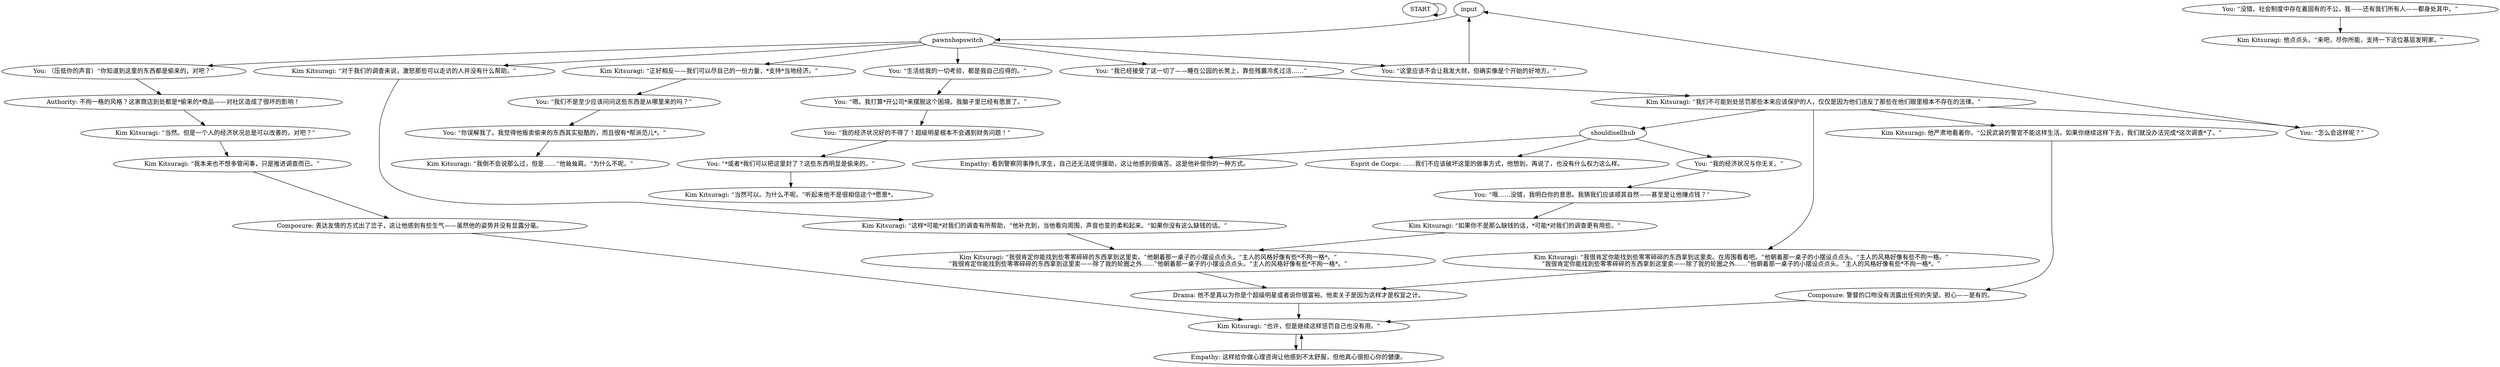 # KIM SWITCH / PAWNSHOP
# Kim suggests you can get money by selling things here.
# ==================================================
digraph G {
	  0 [label="START"];
	  1 [label="input"];
	  2 [label="Kim Kitsuragi: “我很肯定你能找到些零零碎碎的东西拿到这里卖。”他朝着那一桌子的小摆设点点头。“主人的风格好像有些*不拘一格*。”\n“我很肯定你能找到些零零碎碎的东西拿到这里卖——除了我的轮圈之外……”他朝着那一桌子的小摆设点点头。“主人的风格好像有些*不拘一格*。”"];
	  3 [label="Empathy: 看到警察同事挣扎求生，自己还无法提供援助，这让他感到很痛苦。这是他补偿你的一种方式。"];
	  4 [label="You: “*或者*我们可以把这里封了？这些东西明显是偷来的。”"];
	  5 [label="Kim Kitsuragi: “当然。但是一个人的经济状况总是可以改善的，对吧？”"];
	  6 [label="shouldisellhub"];
	  7 [label="You: “你误解我了。我觉得他贩卖偷来的东西其实挺酷的，而且很有*帮派范儿*。”"];
	  8 [label="Kim Kitsuragi: “对于我们的调查来说，激怒那些可以走访的人并没有什么帮助。”"];
	  9 [label="You: “我的经济状况好的不得了！超级明星根本不会遇到财务问题！”"];
	  10 [label="Kim Kitsuragi: “当然可以。为什么不呢。”听起来他不是很相信这个*愿景*。"];
	  11 [label="Kim Kitsuragi: “正好相反——我们可以尽自己的一份力量，*支持*当地经济。”"];
	  12 [label="You: “我的经济状况与你无关。”"];
	  13 [label="You: “嗯。我打算*开公司*来摆脱这个困境。我脑子里已经有愿景了。”"];
	  14 [label="Kim Kitsuragi: “也许，但是继续这样惩罚自己也没有用。”"];
	  15 [label="Kim Kitsuragi: “我很肯定你能找到些零零碎碎的东西拿到这里卖。在周围看看吧。”他朝着那一桌子的小摆设点点头。“主人的风格好像有些不拘一格。”\n“我很肯定你能找到些零零碎碎的东西拿到这里卖——除了我的轮圈之外……”他朝着那一桌子的小摆设点点头。“主人的风格好像有些*不拘一格*。”"];
	  16 [label="You: “哦……没错，我明白你的意思。我猜我们应该顺其自然——甚至是让他赚点钱？”"];
	  17 [label="Kim Kitsuragi: “我本来也不想多管闲事，只是推进调查而已。”"];
	  18 [label="Drama: 他不是真以为你是个超级明星或者说你很富裕。他卖关子是因为这样才是权宜之计。"];
	  19 [label="Authority: 不拘一格的风格？这家商店到处都是*偷来的*商品——对社区造成了很坏的影响！"];
	  20 [label="Kim Kitsuragi: “我们不可能到处惩罚那些本来应该保护的人，仅仅是因为他们违反了那些在他们眼里根本不存在的法律。”"];
	  21 [label="Kim Kitsuragi: 他严肃地看着你。“公民武装的警官不能这样生活。如果你继续这样下去，我们就没办法完成*这次调查*了。”"];
	  22 [label="You: “我们不是至少应该问问这些东西是从哪里来的吗？”"];
	  23 [label="Esprit de Corps: ……我们不应该破坏这里的做事方式，他想到。再说了，也没有什么权力这么样。"];
	  24 [label="You: （压低你的声音）“你知道到这里的东西都是偷来的，对吧？”"];
	  25 [label="You: “怎么会这样呢？”"];
	  26 [label="You: “没错。社会制度中存在着固有的不公，我——还有我们所有人——都身处其中。”"];
	  27 [label="You: “生活给我的一切考验，都是我自己应得的。”"];
	  28 [label="Composure: 警督的口吻没有流露出任何的失望。担心——是有的。"];
	  29 [label="pawnshopswitch"];
	  30 [label="You: “这里应该不会让我发大财，但确实像是个开始的好地方。”"];
	  31 [label="Kim Kitsuragi: “这样*可能*对我们的调查有所帮助，”他补充到，当他看向周围，声音也变的柔和起来。“如果你没有这么缺钱的话。”"];
	  32 [label="Empathy: 这样给你做心理咨询让他感到不太舒服，但他真心很担心你的健康。"];
	  33 [label="Kim Kitsuragi: “我倒不会说那么过，但是……”他耸耸肩。“为什么不呢。”"];
	  34 [label="Kim Kitsuragi: 他点点头。“来吧，尽你所能，支持一下这位基层发明家。”"];
	  35 [label="Kim Kitsuragi: “如果你不是那么缺钱的话，*可能*对我们的调查更有用些。”"];
	  36 [label="You: “我已经接受了这一切了——睡在公园的长凳上，靠些残羹冷炙过活……”"];
	  37 [label="Composure: 表达友情的方式出了岔子，这让他感到有些生气——虽然他的姿势并没有显露分毫。"];
	  0 -> 0
	  1 -> 29
	  2 -> 18
	  4 -> 10
	  5 -> 17
	  6 -> 3
	  6 -> 12
	  6 -> 23
	  7 -> 33
	  8 -> 31
	  9 -> 4
	  11 -> 22
	  12 -> 16
	  13 -> 9
	  14 -> 32
	  15 -> 18
	  16 -> 35
	  17 -> 37
	  18 -> 14
	  19 -> 5
	  20 -> 25
	  20 -> 21
	  20 -> 6
	  20 -> 15
	  21 -> 28
	  22 -> 7
	  24 -> 19
	  25 -> 1
	  26 -> 34
	  27 -> 13
	  28 -> 14
	  29 -> 36
	  29 -> 8
	  29 -> 11
	  29 -> 24
	  29 -> 27
	  29 -> 30
	  30 -> 1
	  31 -> 2
	  32 -> 14
	  35 -> 2
	  36 -> 20
	  37 -> 14
}

